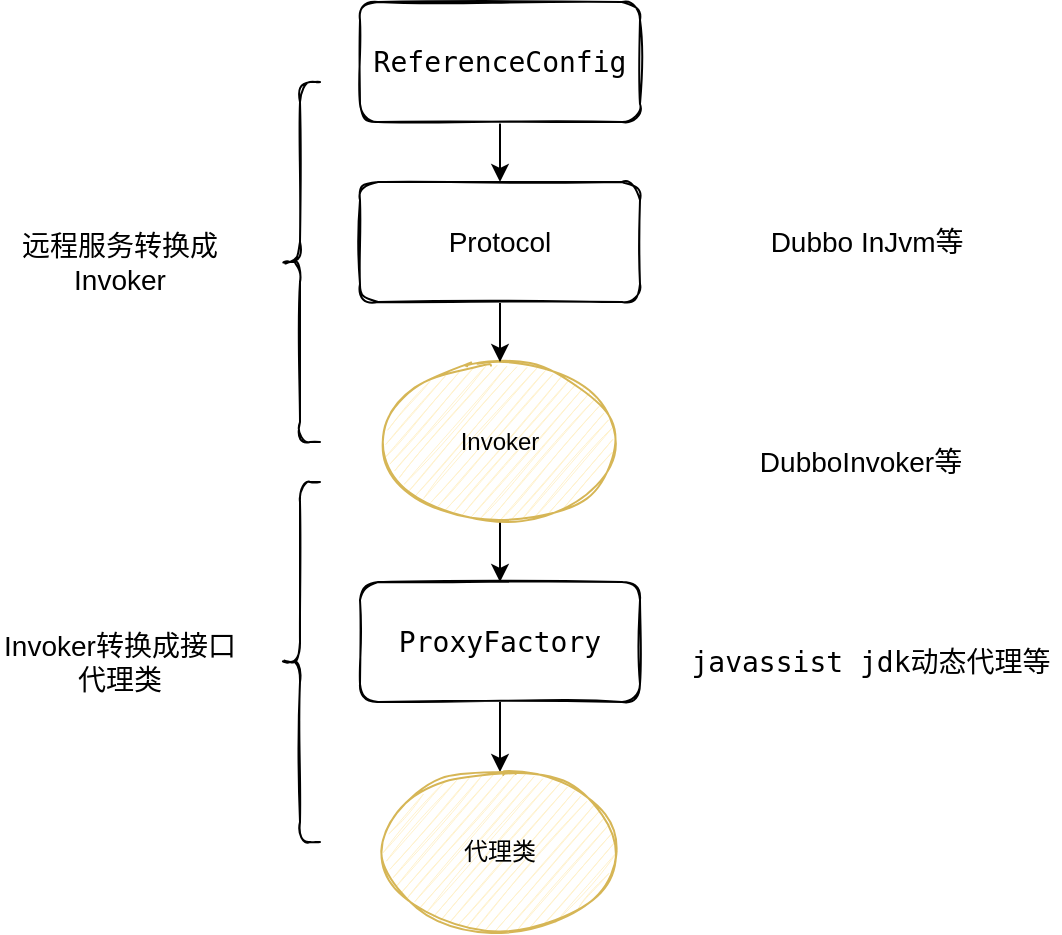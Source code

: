 <mxfile version="13.10.0" type="github">
  <diagram id="R-182nsMU390-khldtop" name="Page-1">
    <mxGraphModel dx="1426" dy="771" grid="1" gridSize="10" guides="1" tooltips="1" connect="1" arrows="1" fold="1" page="1" pageScale="1" pageWidth="827" pageHeight="1169" math="0" shadow="0">
      <root>
        <mxCell id="0" />
        <mxCell id="1" parent="0" />
        <mxCell id="mhR5F9OsDky5p_Gk0eXc-7" value="" style="edgeStyle=orthogonalEdgeStyle;rounded=0;orthogonalLoop=1;jettySize=auto;html=1;" edge="1" parent="1" source="mhR5F9OsDky5p_Gk0eXc-1" target="mhR5F9OsDky5p_Gk0eXc-4">
          <mxGeometry relative="1" as="geometry" />
        </mxCell>
        <mxCell id="mhR5F9OsDky5p_Gk0eXc-1" value="&lt;pre&gt;&lt;font style=&quot;font-size: 14px&quot;&gt;ReferenceConfig&lt;/font&gt;&lt;/pre&gt;" style="rounded=1;whiteSpace=wrap;html=1;sketch=1;" vertex="1" parent="1">
          <mxGeometry x="240" y="120" width="140" height="60" as="geometry" />
        </mxCell>
        <mxCell id="mhR5F9OsDky5p_Gk0eXc-9" value="" style="edgeStyle=orthogonalEdgeStyle;rounded=0;orthogonalLoop=1;jettySize=auto;html=1;" edge="1" parent="1" source="mhR5F9OsDky5p_Gk0eXc-3" target="mhR5F9OsDky5p_Gk0eXc-5">
          <mxGeometry relative="1" as="geometry" />
        </mxCell>
        <mxCell id="mhR5F9OsDky5p_Gk0eXc-3" value="Invoker" style="ellipse;whiteSpace=wrap;html=1;sketch=1;fillColor=#fff2cc;strokeColor=#d6b656;" vertex="1" parent="1">
          <mxGeometry x="250" y="300" width="120" height="80" as="geometry" />
        </mxCell>
        <mxCell id="mhR5F9OsDky5p_Gk0eXc-8" value="" style="edgeStyle=orthogonalEdgeStyle;rounded=0;orthogonalLoop=1;jettySize=auto;html=1;" edge="1" parent="1" source="mhR5F9OsDky5p_Gk0eXc-4" target="mhR5F9OsDky5p_Gk0eXc-3">
          <mxGeometry relative="1" as="geometry" />
        </mxCell>
        <mxCell id="mhR5F9OsDky5p_Gk0eXc-4" value="&lt;span style=&quot;font-size: 14px&quot;&gt;Protocol&lt;/span&gt;" style="rounded=1;whiteSpace=wrap;html=1;sketch=1;" vertex="1" parent="1">
          <mxGeometry x="240" y="210" width="140" height="60" as="geometry" />
        </mxCell>
        <mxCell id="mhR5F9OsDky5p_Gk0eXc-10" value="" style="edgeStyle=orthogonalEdgeStyle;rounded=0;orthogonalLoop=1;jettySize=auto;html=1;" edge="1" parent="1" source="mhR5F9OsDky5p_Gk0eXc-5" target="mhR5F9OsDky5p_Gk0eXc-6">
          <mxGeometry relative="1" as="geometry" />
        </mxCell>
        <mxCell id="mhR5F9OsDky5p_Gk0eXc-5" value="&lt;pre&gt;&lt;font style=&quot;font-size: 14px&quot;&gt;ProxyFactory&lt;/font&gt;&lt;/pre&gt;" style="rounded=1;whiteSpace=wrap;html=1;sketch=1;" vertex="1" parent="1">
          <mxGeometry x="240" y="410" width="140" height="60" as="geometry" />
        </mxCell>
        <mxCell id="mhR5F9OsDky5p_Gk0eXc-6" value="代理类" style="ellipse;whiteSpace=wrap;html=1;sketch=1;fillColor=#fff2cc;strokeColor=#d6b656;" vertex="1" parent="1">
          <mxGeometry x="250" y="505" width="120" height="80" as="geometry" />
        </mxCell>
        <mxCell id="mhR5F9OsDky5p_Gk0eXc-11" value="" style="shape=curlyBracket;whiteSpace=wrap;html=1;rounded=1;sketch=1;" vertex="1" parent="1">
          <mxGeometry x="200" y="160" width="20" height="180" as="geometry" />
        </mxCell>
        <mxCell id="mhR5F9OsDky5p_Gk0eXc-12" value="" style="shape=curlyBracket;whiteSpace=wrap;html=1;rounded=1;sketch=1;" vertex="1" parent="1">
          <mxGeometry x="200" y="360" width="20" height="180" as="geometry" />
        </mxCell>
        <mxCell id="mhR5F9OsDky5p_Gk0eXc-15" value="&lt;font style=&quot;font-size: 14px&quot;&gt;远程服务转换成Invoker&lt;/font&gt;" style="text;html=1;strokeColor=none;fillColor=none;align=center;verticalAlign=middle;whiteSpace=wrap;rounded=0;sketch=1;" vertex="1" parent="1">
          <mxGeometry x="60" y="240" width="120" height="20" as="geometry" />
        </mxCell>
        <mxCell id="mhR5F9OsDky5p_Gk0eXc-16" value="&lt;span style=&quot;font-size: 14px&quot;&gt;Invoker转换成接口代理类&lt;/span&gt;" style="text;html=1;strokeColor=none;fillColor=none;align=center;verticalAlign=middle;whiteSpace=wrap;rounded=0;sketch=1;" vertex="1" parent="1">
          <mxGeometry x="60" y="440" width="120" height="20" as="geometry" />
        </mxCell>
        <mxCell id="mhR5F9OsDky5p_Gk0eXc-17" value="&lt;font style=&quot;font-size: 14px&quot;&gt;Dubbo InJvm等&amp;nbsp;&lt;/font&gt;" style="text;html=1;align=center;verticalAlign=middle;resizable=0;points=[];autosize=1;" vertex="1" parent="1">
          <mxGeometry x="435" y="230" width="120" height="20" as="geometry" />
        </mxCell>
        <mxCell id="mhR5F9OsDky5p_Gk0eXc-18" value="&lt;font style=&quot;font-size: 14px&quot;&gt;DubboInvoker等&lt;/font&gt;" style="text;html=1;align=center;verticalAlign=middle;resizable=0;points=[];autosize=1;" vertex="1" parent="1">
          <mxGeometry x="430" y="340" width="120" height="20" as="geometry" />
        </mxCell>
        <mxCell id="mhR5F9OsDky5p_Gk0eXc-19" value="&lt;pre&gt;&lt;font style=&quot;font-size: 14px&quot;&gt;javassist jdk动态代理等&lt;/font&gt;&lt;/pre&gt;" style="text;html=1;align=center;verticalAlign=middle;resizable=0;points=[];autosize=1;" vertex="1" parent="1">
          <mxGeometry x="400" y="430" width="190" height="40" as="geometry" />
        </mxCell>
      </root>
    </mxGraphModel>
  </diagram>
</mxfile>
